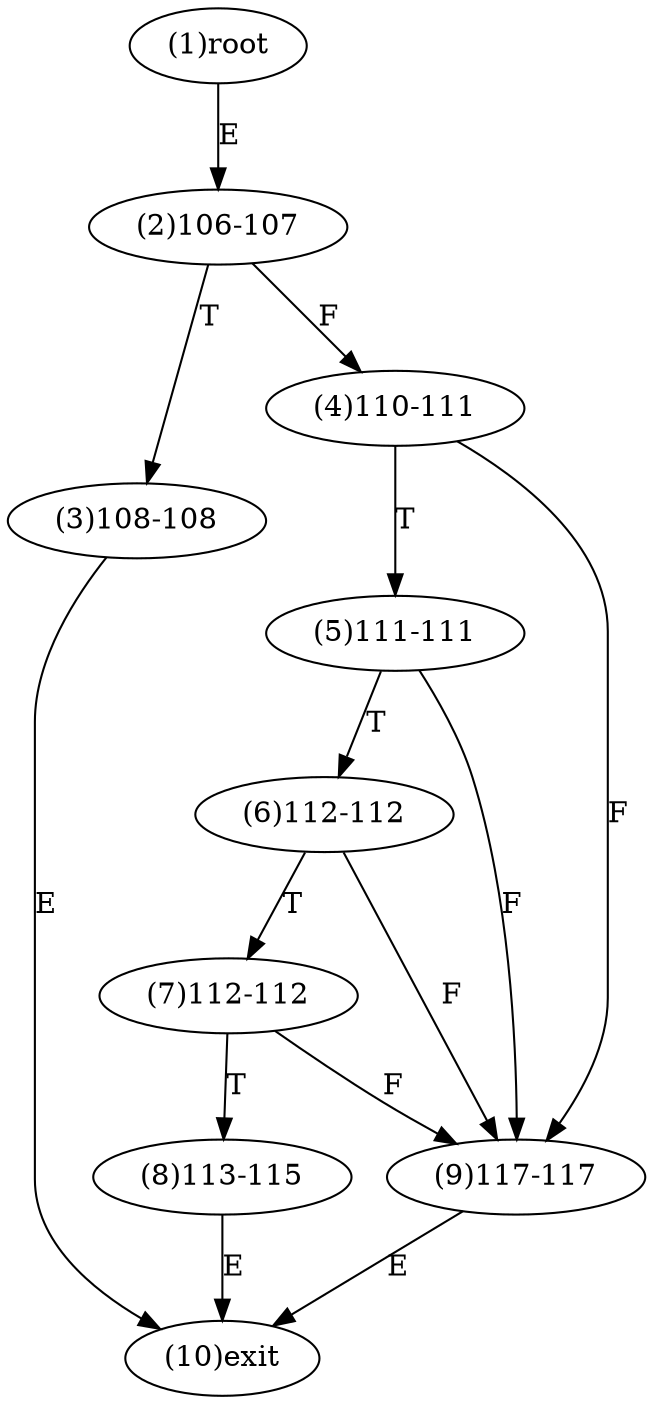 digraph "" { 
1[ label="(1)root"];
2[ label="(2)106-107"];
3[ label="(3)108-108"];
4[ label="(4)110-111"];
5[ label="(5)111-111"];
6[ label="(6)112-112"];
7[ label="(7)112-112"];
8[ label="(8)113-115"];
9[ label="(9)117-117"];
10[ label="(10)exit"];
1->2[ label="E"];
2->4[ label="F"];
2->3[ label="T"];
3->10[ label="E"];
4->9[ label="F"];
4->5[ label="T"];
5->9[ label="F"];
5->6[ label="T"];
6->9[ label="F"];
6->7[ label="T"];
7->9[ label="F"];
7->8[ label="T"];
8->10[ label="E"];
9->10[ label="E"];
}